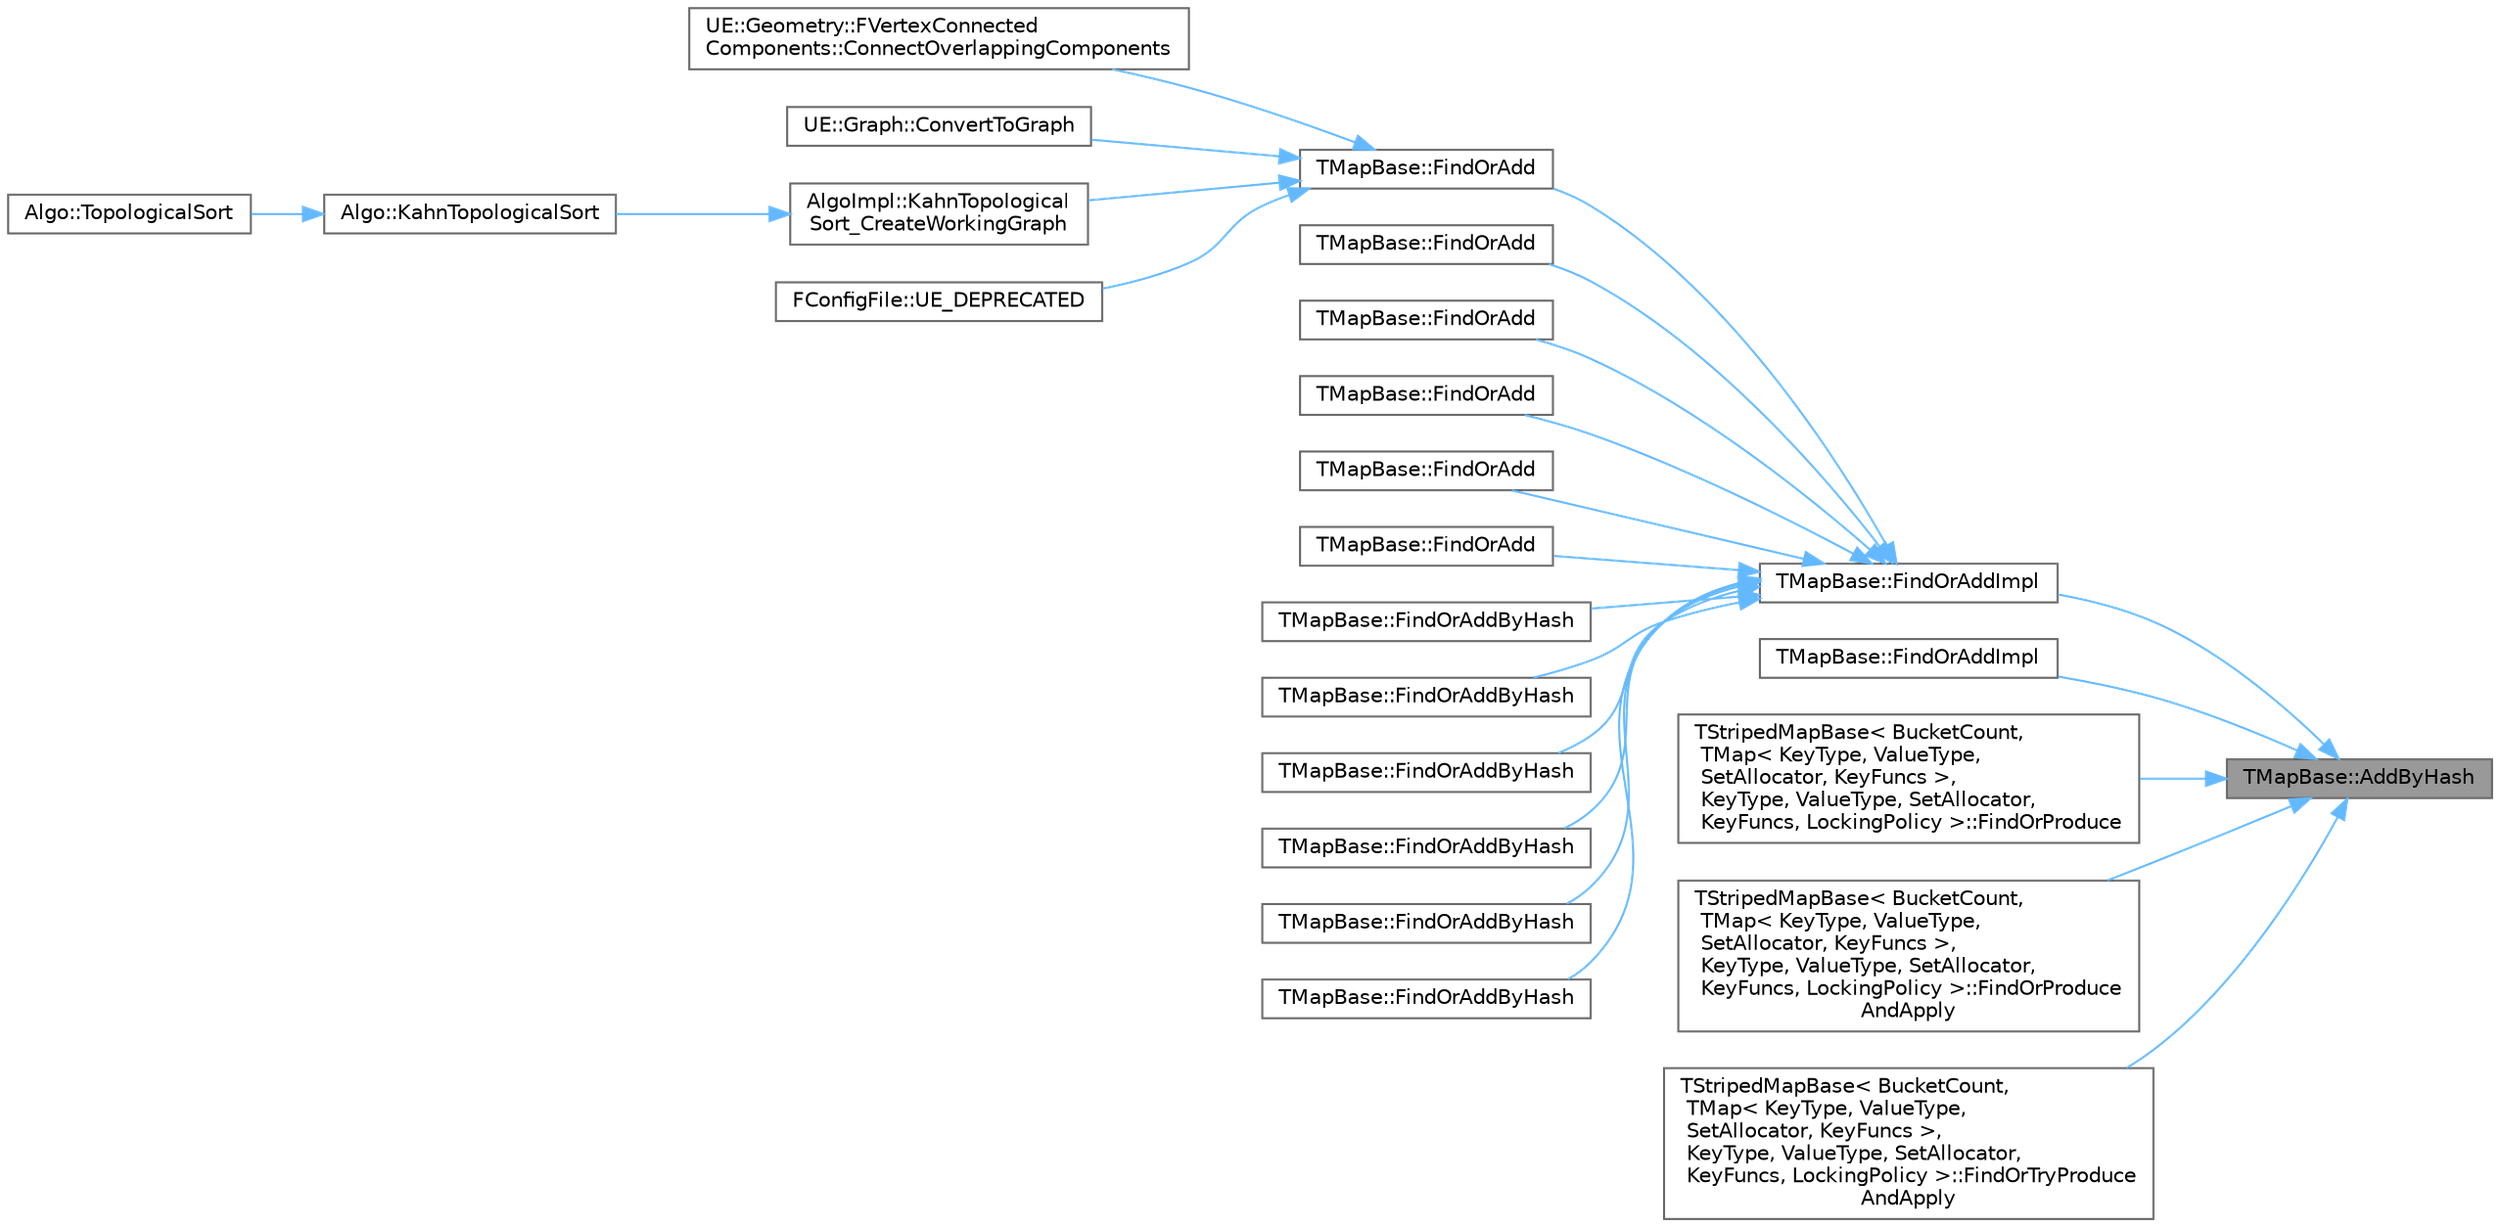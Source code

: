 digraph "TMapBase::AddByHash"
{
 // INTERACTIVE_SVG=YES
 // LATEX_PDF_SIZE
  bgcolor="transparent";
  edge [fontname=Helvetica,fontsize=10,labelfontname=Helvetica,labelfontsize=10];
  node [fontname=Helvetica,fontsize=10,shape=box,height=0.2,width=0.4];
  rankdir="RL";
  Node1 [id="Node000001",label="TMapBase::AddByHash",height=0.2,width=0.4,color="gray40", fillcolor="grey60", style="filled", fontcolor="black",tooltip="See Add() and class documentation section on ByHash() functions."];
  Node1 -> Node2 [id="edge1_Node000001_Node000002",dir="back",color="steelblue1",style="solid",tooltip=" "];
  Node2 [id="Node000002",label="TMapBase::FindOrAddImpl",height=0.2,width=0.4,color="grey40", fillcolor="white", style="filled",URL="$d8/dad/classTMapBase.html#abfd8d193c323dea388199485fa179c20",tooltip="Find the value associated with a specified key, or if none exists, adds a value using the default con..."];
  Node2 -> Node3 [id="edge2_Node000002_Node000003",dir="back",color="steelblue1",style="solid",tooltip=" "];
  Node3 [id="Node000003",label="TMapBase::FindOrAdd",height=0.2,width=0.4,color="grey40", fillcolor="white", style="filled",URL="$d8/dad/classTMapBase.html#ad29b334f3b98ea66e445656d0dba02e7",tooltip="Find the value associated with a specified key, or if none exists, adds a value using the default con..."];
  Node3 -> Node4 [id="edge3_Node000003_Node000004",dir="back",color="steelblue1",style="solid",tooltip=" "];
  Node4 [id="Node000004",label="UE::Geometry::FVertexConnected\lComponents::ConnectOverlappingComponents",height=0.2,width=0.4,color="grey40", fillcolor="white", style="filled",URL="$d1/d18/classUE_1_1Geometry_1_1FVertexConnectedComponents.html#a2b5aacadf7524b80d24fd4947fe2e316",tooltip=" "];
  Node3 -> Node5 [id="edge4_Node000003_Node000005",dir="back",color="steelblue1",style="solid",tooltip=" "];
  Node5 [id="Node000005",label="UE::Graph::ConvertToGraph",height=0.2,width=0.4,color="grey40", fillcolor="white", style="filled",URL="$d3/d33/namespaceUE_1_1Graph.html#aa5c899f112dccf29af8f5200170f4661",tooltip="Convert an array of Keys and a function that returns the directed edges from each Key into the Normal..."];
  Node3 -> Node6 [id="edge5_Node000003_Node000006",dir="back",color="steelblue1",style="solid",tooltip=" "];
  Node6 [id="Node000006",label="AlgoImpl::KahnTopological\lSort_CreateWorkingGraph",height=0.2,width=0.4,color="grey40", fillcolor="white", style="filled",URL="$db/d64/namespaceAlgoImpl.html#a834c07ecadcd8dd1c1dbe4be6a5cbeff",tooltip="Convert UniqueRange and GetElementDependencies into handles, dependency count, dependencies,..."];
  Node6 -> Node7 [id="edge6_Node000006_Node000007",dir="back",color="steelblue1",style="solid",tooltip=" "];
  Node7 [id="Node000007",label="Algo::KahnTopologicalSort",height=0.2,width=0.4,color="grey40", fillcolor="white", style="filled",URL="$db/d33/namespaceAlgo.html#a231003554c827f132ff7e767bf161b4d",tooltip="Public entrypoint."];
  Node7 -> Node8 [id="edge7_Node000007_Node000008",dir="back",color="steelblue1",style="solid",tooltip=" "];
  Node8 [id="Node000008",label="Algo::TopologicalSort",height=0.2,width=0.4,color="grey40", fillcolor="white", style="filled",URL="$db/d33/namespaceAlgo.html#a019f59012ba87e9c255a73934d81f33b",tooltip="Sorts the given range in leaf to root order: For every pair of elements (A,B) where SortedIndex(A) < ..."];
  Node3 -> Node9 [id="edge8_Node000003_Node000009",dir="back",color="steelblue1",style="solid",tooltip=" "];
  Node9 [id="Node000009",label="FConfigFile::UE_DEPRECATED",height=0.2,width=0.4,color="grey40", fillcolor="white", style="filled",URL="$da/d8b/classFConfigFile.html#add636cb1b6082866cad3c13bf952a5fa",tooltip=" "];
  Node2 -> Node10 [id="edge9_Node000002_Node000010",dir="back",color="steelblue1",style="solid",tooltip=" "];
  Node10 [id="Node000010",label="TMapBase::FindOrAdd",height=0.2,width=0.4,color="grey40", fillcolor="white", style="filled",URL="$d8/dad/classTMapBase.html#a6521b1c322f57b6cdaf492a34c81fdbf",tooltip="Find the value associated with a specified key, or if none exists, adds a value using the default con..."];
  Node2 -> Node11 [id="edge10_Node000002_Node000011",dir="back",color="steelblue1",style="solid",tooltip=" "];
  Node11 [id="Node000011",label="TMapBase::FindOrAdd",height=0.2,width=0.4,color="grey40", fillcolor="white", style="filled",URL="$d8/dad/classTMapBase.html#a9c463b414536bd027b2b1f211f9f0127",tooltip=" "];
  Node2 -> Node12 [id="edge11_Node000002_Node000012",dir="back",color="steelblue1",style="solid",tooltip=" "];
  Node12 [id="Node000012",label="TMapBase::FindOrAdd",height=0.2,width=0.4,color="grey40", fillcolor="white", style="filled",URL="$d8/dad/classTMapBase.html#a7110088075cc48ea0cac7bdafafde54d",tooltip=" "];
  Node2 -> Node13 [id="edge12_Node000002_Node000013",dir="back",color="steelblue1",style="solid",tooltip=" "];
  Node13 [id="Node000013",label="TMapBase::FindOrAdd",height=0.2,width=0.4,color="grey40", fillcolor="white", style="filled",URL="$d8/dad/classTMapBase.html#ad3865b270177ffcbf4365ba02573492b",tooltip=" "];
  Node2 -> Node14 [id="edge13_Node000002_Node000014",dir="back",color="steelblue1",style="solid",tooltip=" "];
  Node14 [id="Node000014",label="TMapBase::FindOrAdd",height=0.2,width=0.4,color="grey40", fillcolor="white", style="filled",URL="$d8/dad/classTMapBase.html#a9d03eff6472a5081bff877b6f1822d16",tooltip=" "];
  Node2 -> Node15 [id="edge14_Node000002_Node000015",dir="back",color="steelblue1",style="solid",tooltip=" "];
  Node15 [id="Node000015",label="TMapBase::FindOrAddByHash",height=0.2,width=0.4,color="grey40", fillcolor="white", style="filled",URL="$d8/dad/classTMapBase.html#ac1c336c8469673ded493643e4cefd3b4",tooltip="See FindOrAdd() and class documentation section on ByHash() functions."];
  Node2 -> Node16 [id="edge15_Node000002_Node000016",dir="back",color="steelblue1",style="solid",tooltip=" "];
  Node16 [id="Node000016",label="TMapBase::FindOrAddByHash",height=0.2,width=0.4,color="grey40", fillcolor="white", style="filled",URL="$d8/dad/classTMapBase.html#a65ad48f274021bda2d41f91f31fa8a2f",tooltip="See FindOrAdd() and class documentation section on ByHash() functions."];
  Node2 -> Node17 [id="edge16_Node000002_Node000017",dir="back",color="steelblue1",style="solid",tooltip=" "];
  Node17 [id="Node000017",label="TMapBase::FindOrAddByHash",height=0.2,width=0.4,color="grey40", fillcolor="white", style="filled",URL="$d8/dad/classTMapBase.html#a28fb7da456b75f8bca9e840610cb0d93",tooltip=" "];
  Node2 -> Node18 [id="edge17_Node000002_Node000018",dir="back",color="steelblue1",style="solid",tooltip=" "];
  Node18 [id="Node000018",label="TMapBase::FindOrAddByHash",height=0.2,width=0.4,color="grey40", fillcolor="white", style="filled",URL="$d8/dad/classTMapBase.html#a69ebb61877e6214f8801a25e8ea22805",tooltip=" "];
  Node2 -> Node19 [id="edge18_Node000002_Node000019",dir="back",color="steelblue1",style="solid",tooltip=" "];
  Node19 [id="Node000019",label="TMapBase::FindOrAddByHash",height=0.2,width=0.4,color="grey40", fillcolor="white", style="filled",URL="$d8/dad/classTMapBase.html#aa8a9c1cfd7334efa09fad7bb9af056d5",tooltip=" "];
  Node2 -> Node20 [id="edge19_Node000002_Node000020",dir="back",color="steelblue1",style="solid",tooltip=" "];
  Node20 [id="Node000020",label="TMapBase::FindOrAddByHash",height=0.2,width=0.4,color="grey40", fillcolor="white", style="filled",URL="$d8/dad/classTMapBase.html#a92e105ed13f2283168b53a0e3115d78a",tooltip=" "];
  Node1 -> Node21 [id="edge20_Node000001_Node000021",dir="back",color="steelblue1",style="solid",tooltip=" "];
  Node21 [id="Node000021",label="TMapBase::FindOrAddImpl",height=0.2,width=0.4,color="grey40", fillcolor="white", style="filled",URL="$d8/dad/classTMapBase.html#a58a0e9f990d63cf4b62613d3ea13dec5",tooltip="Find the value associated with a specified key, or if none exists, adds the value."];
  Node1 -> Node22 [id="edge21_Node000001_Node000022",dir="back",color="steelblue1",style="solid",tooltip=" "];
  Node22 [id="Node000022",label="TStripedMapBase\< BucketCount,\l TMap\< KeyType, ValueType,\l SetAllocator, KeyFuncs \>,\l KeyType, ValueType, SetAllocator,\l KeyFuncs, LockingPolicy \>::FindOrProduce",height=0.2,width=0.4,color="grey40", fillcolor="white", style="filled",URL="$db/df4/classTStripedMapBase.html#a4540bd3bc32e4433b7295d0951678217",tooltip=" "];
  Node1 -> Node23 [id="edge22_Node000001_Node000023",dir="back",color="steelblue1",style="solid",tooltip=" "];
  Node23 [id="Node000023",label="TStripedMapBase\< BucketCount,\l TMap\< KeyType, ValueType,\l SetAllocator, KeyFuncs \>,\l KeyType, ValueType, SetAllocator,\l KeyFuncs, LockingPolicy \>::FindOrProduce\lAndApply",height=0.2,width=0.4,color="grey40", fillcolor="white", style="filled",URL="$db/df4/classTStripedMapBase.html#ad6c5d925c9255c1a47296aa2a9ef39b6",tooltip=" "];
  Node1 -> Node24 [id="edge23_Node000001_Node000024",dir="back",color="steelblue1",style="solid",tooltip=" "];
  Node24 [id="Node000024",label="TStripedMapBase\< BucketCount,\l TMap\< KeyType, ValueType,\l SetAllocator, KeyFuncs \>,\l KeyType, ValueType, SetAllocator,\l KeyFuncs, LockingPolicy \>::FindOrTryProduce\lAndApply",height=0.2,width=0.4,color="grey40", fillcolor="white", style="filled",URL="$db/df4/classTStripedMapBase.html#afeb459c739bd0e3f8f3ca0257ea8feeb",tooltip=" "];
}
